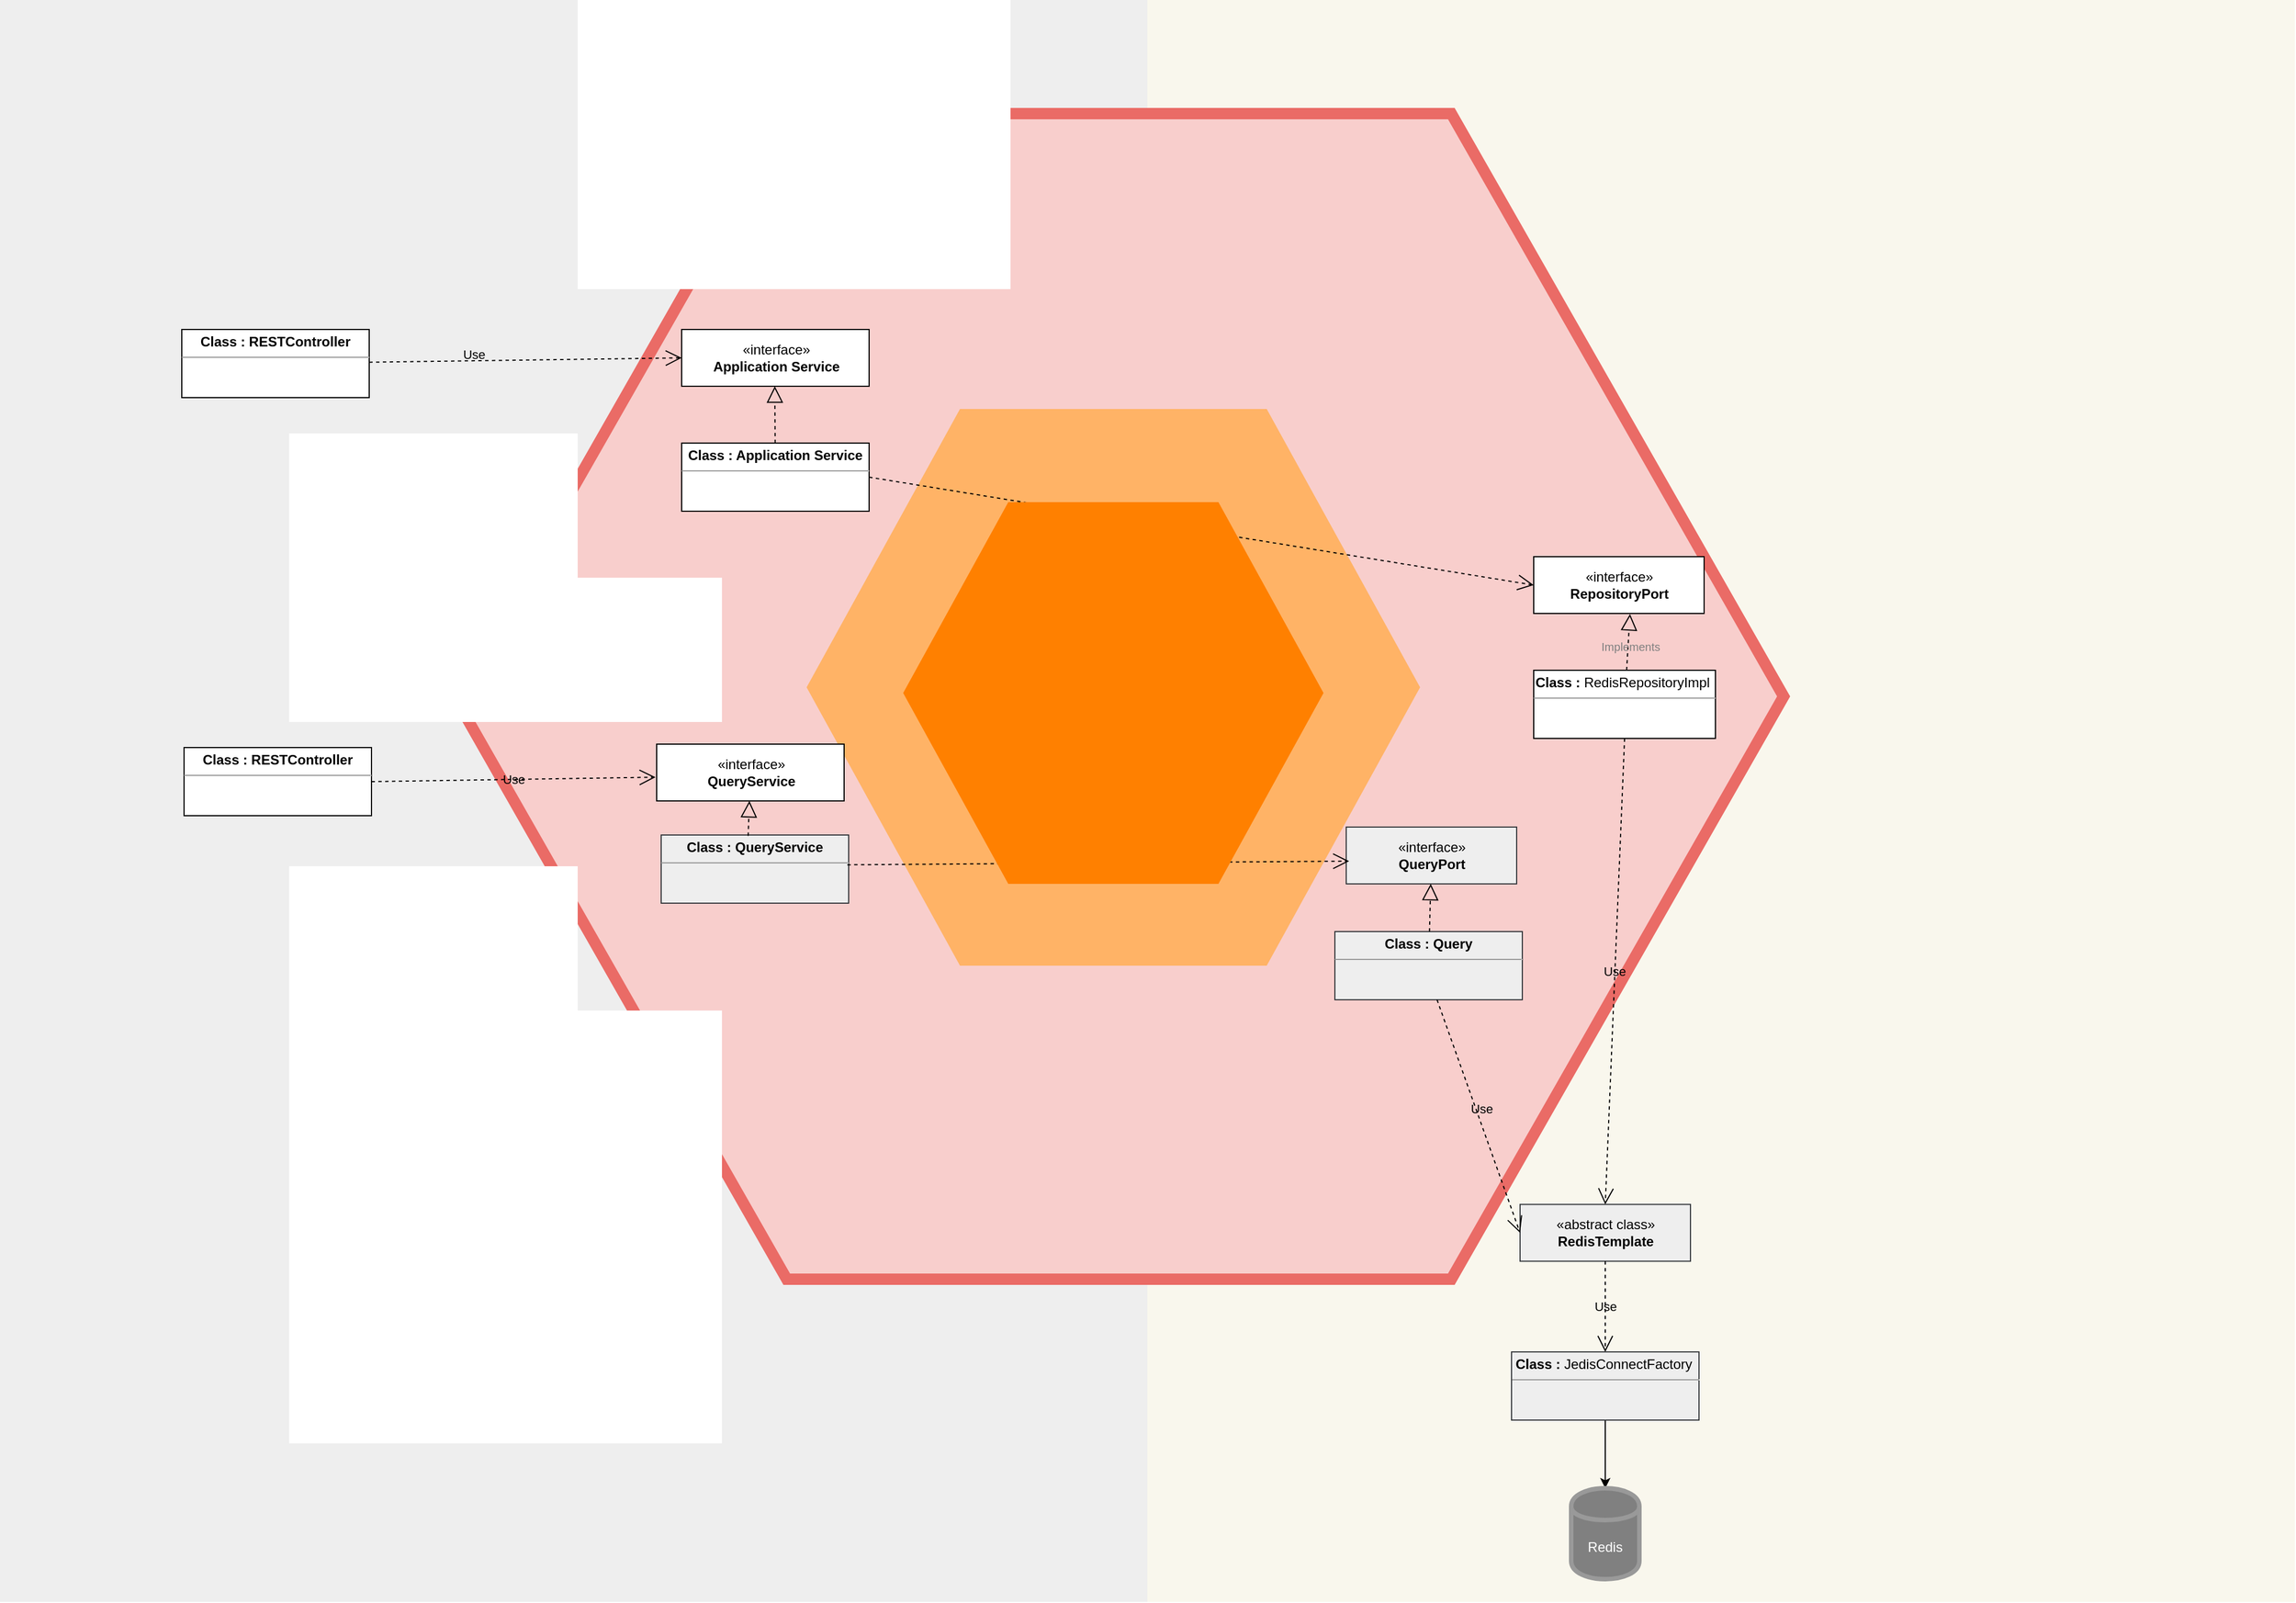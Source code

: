 <mxfile version="10.5.9" type="github"><diagram id="uu75s67zNT4JCThzK8az" name="Page-2"><mxGraphModel dx="2550" dy="839" grid="1" gridSize="10" guides="1" tooltips="1" connect="1" arrows="1" fold="1" page="1" pageScale="1" pageWidth="850" pageHeight="1100" math="0" shadow="0"><root><mxCell id="THZcV_0eTYr8oQKHxr5u-0"/><mxCell id="THZcV_0eTYr8oQKHxr5u-1" parent="THZcV_0eTYr8oQKHxr5u-0"/><mxCell id="THZcV_0eTYr8oQKHxr5u-43" value="" style="rounded=0;whiteSpace=wrap;html=1;fillColor=#f9f7ed;strokeColor=none;" vertex="1" parent="THZcV_0eTYr8oQKHxr5u-1"><mxGeometry x="210" y="150" width="1010" height="1410" as="geometry"/></mxCell><mxCell id="THZcV_0eTYr8oQKHxr5u-42" value="" style="rounded=0;whiteSpace=wrap;html=1;fillColor=#eeeeee;strokeColor=none;" vertex="1" parent="THZcV_0eTYr8oQKHxr5u-1"><mxGeometry x="-800" y="150" width="1010" height="1410" as="geometry"/></mxCell><mxCell id="THZcV_0eTYr8oQKHxr5u-37" value="" style="shape=hexagon;perimeter=hexagonPerimeter2;whiteSpace=wrap;html=1;strokeWidth=10;strokeColor=#EA6B66;fillColor=#F8CECC;" vertex="1" parent="THZcV_0eTYr8oQKHxr5u-1"><mxGeometry x="-400" y="250" width="1170" height="1026" as="geometry"/></mxCell><mxCell id="THZcV_0eTYr8oQKHxr5u-36" value="" style="shape=hexagon;perimeter=hexagonPerimeter2;whiteSpace=wrap;html=1;fillColor=#FFB366;strokeColor=none;" vertex="1" parent="THZcV_0eTYr8oQKHxr5u-1"><mxGeometry x="-90" y="510" width="540" height="490" as="geometry"/></mxCell><mxCell id="THZcV_0eTYr8oQKHxr5u-2" value="«abstract class»&lt;br&gt;&lt;b&gt;RedisTemplate&lt;/b&gt;&lt;br&gt;" style="html=1;fillColor=#eeeeee;strokeColor=#36393d;" vertex="1" parent="THZcV_0eTYr8oQKHxr5u-1"><mxGeometry x="538" y="1210.167" width="150" height="50" as="geometry"/></mxCell><mxCell id="THZcV_0eTYr8oQKHxr5u-47" value="" style="edgeStyle=orthogonalEdgeStyle;rounded=0;orthogonalLoop=1;jettySize=auto;html=1;exitX=0.5;exitY=1;exitDx=0;exitDy=0;" edge="1" parent="THZcV_0eTYr8oQKHxr5u-1" source="THZcV_0eTYr8oQKHxr5u-54" target="THZcV_0eTYr8oQKHxr5u-46"><mxGeometry relative="1" as="geometry"><mxPoint x="688" y="1430" as="sourcePoint"/></mxGeometry></mxCell><mxCell id="THZcV_0eTYr8oQKHxr5u-11" value="&lt;p style=&quot;margin: 0px ; margin-top: 4px ; text-align: center&quot;&gt;&lt;b&gt;Class :&amp;nbsp;&lt;/b&gt;&lt;span&gt;RedisRepositoryImpl&amp;nbsp;&lt;/span&gt;&lt;/p&gt;&lt;hr size=&quot;1&quot;&gt;&lt;div style=&quot;height: 2px&quot;&gt;&lt;/div&gt;" style="verticalAlign=top;align=left;overflow=fill;fontSize=12;fontFamily=Helvetica;html=1;" vertex="1" parent="THZcV_0eTYr8oQKHxr5u-1"><mxGeometry x="550" y="740" width="160" height="60" as="geometry"/></mxCell><mxCell id="THZcV_0eTYr8oQKHxr5u-12" value="Use" style="endArrow=open;endSize=12;dashed=1;html=1;exitX=0.5;exitY=1;exitDx=0;exitDy=0;entryX=0.5;entryY=0;entryDx=0;entryDy=0;labelBackgroundColor=none;" edge="1" parent="THZcV_0eTYr8oQKHxr5u-1" source="THZcV_0eTYr8oQKHxr5u-11" target="THZcV_0eTYr8oQKHxr5u-2"><mxGeometry width="160" relative="1" as="geometry"><mxPoint x="374" y="10" as="sourcePoint"/><mxPoint x="534" y="10" as="targetPoint"/></mxGeometry></mxCell><mxCell id="THZcV_0eTYr8oQKHxr5u-13" value="&lt;p style=&quot;margin: 0px ; margin-top: 4px ; text-align: center&quot;&gt;&lt;b&gt;Class : Query&lt;/b&gt;&lt;/p&gt;&lt;hr size=&quot;1&quot;&gt;&lt;div style=&quot;height: 2px&quot;&gt;&lt;/div&gt;" style="verticalAlign=top;align=left;overflow=fill;fontSize=12;fontFamily=Helvetica;html=1;fillColor=#eeeeee;strokeColor=#36393d;" vertex="1" parent="THZcV_0eTYr8oQKHxr5u-1"><mxGeometry x="375" y="970" width="165" height="60" as="geometry"/></mxCell><mxCell id="THZcV_0eTYr8oQKHxr5u-14" value="Use" style="endArrow=open;endSize=12;dashed=1;html=1;exitX=0.545;exitY=1;exitDx=0;exitDy=0;entryX=0;entryY=0.5;entryDx=0;entryDy=0;labelBackgroundColor=none;exitPerimeter=0;" edge="1" parent="THZcV_0eTYr8oQKHxr5u-1" source="THZcV_0eTYr8oQKHxr5u-13" target="THZcV_0eTYr8oQKHxr5u-2"><mxGeometry x="-0.05" y="5" width="160" relative="1" as="geometry"><mxPoint x="678" y="50" as="sourcePoint"/><mxPoint x="503" y="120" as="targetPoint"/><Array as="points"/><mxPoint as="offset"/></mxGeometry></mxCell><mxCell id="THZcV_0eTYr8oQKHxr5u-15" value="«interface»&lt;br&gt;&lt;b&gt;RepositoryPort&lt;/b&gt;&lt;br&gt;" style="html=1;" vertex="1" parent="THZcV_0eTYr8oQKHxr5u-1"><mxGeometry x="550" y="640" width="150" height="50" as="geometry"/></mxCell><mxCell id="THZcV_0eTYr8oQKHxr5u-18" value="uses" style="endArrow=open;endSize=12;dashed=1;html=1;exitX=1;exitY=0.5;exitDx=0;exitDy=0;entryX=0;entryY=0.5;entryDx=0;entryDy=0;labelBackgroundColor=none;" edge="1" parent="THZcV_0eTYr8oQKHxr5u-1" source="THZcV_0eTYr8oQKHxr5u-17" target="THZcV_0eTYr8oQKHxr5u-15"><mxGeometry width="160" relative="1" as="geometry"><mxPoint x="678" y="50" as="sourcePoint"/><mxPoint x="540" y="120" as="targetPoint"/></mxGeometry></mxCell><mxCell id="THZcV_0eTYr8oQKHxr5u-20" value="«interface»&lt;br&gt;&lt;b&gt;Application Service&lt;/b&gt;&lt;br&gt;" style="html=1;" vertex="1" parent="THZcV_0eTYr8oQKHxr5u-1"><mxGeometry x="-200" y="440" width="165" height="50" as="geometry"/></mxCell><mxCell id="THZcV_0eTYr8oQKHxr5u-24" value="&lt;p style=&quot;margin: 0px ; margin-top: 4px ; text-align: center&quot;&gt;&lt;b&gt;Class : RESTController&lt;/b&gt;&lt;/p&gt;&lt;hr size=&quot;1&quot;&gt;&lt;div style=&quot;height: 2px&quot;&gt;&lt;/div&gt;" style="verticalAlign=top;align=left;overflow=fill;fontSize=12;fontFamily=Helvetica;html=1;" vertex="1" parent="THZcV_0eTYr8oQKHxr5u-1"><mxGeometry x="-640" y="440" width="165" height="60" as="geometry"/></mxCell><mxCell id="THZcV_0eTYr8oQKHxr5u-25" value="Use" style="endArrow=open;endSize=12;dashed=1;html=1;exitX=1;exitY=0.5;exitDx=0;exitDy=0;entryX=-0.006;entryY=0.582;entryDx=0;entryDy=0;labelBackgroundColor=none;entryPerimeter=0;" edge="1" parent="THZcV_0eTYr8oQKHxr5u-1" source="5k2BoiYPALj59GiJ_-dn-7" target="5k2BoiYPALj59GiJ_-dn-8"><mxGeometry width="160" relative="1" as="geometry"><mxPoint x="-140" y="70" as="sourcePoint"/><mxPoint x="20" y="70" as="targetPoint"/></mxGeometry></mxCell><mxCell id="THZcV_0eTYr8oQKHxr5u-26" value="Use" style="endArrow=open;endSize=12;dashed=1;html=1;entryX=0;entryY=0.5;entryDx=0;entryDy=0;labelBackgroundColor=none;" edge="1" parent="THZcV_0eTYr8oQKHxr5u-1" source="THZcV_0eTYr8oQKHxr5u-24" target="THZcV_0eTYr8oQKHxr5u-20"><mxGeometry x="-0.331" y="6" width="160" relative="1" as="geometry"><mxPoint x="-165" y="-50" as="sourcePoint"/><mxPoint x="-20" y="20" as="targetPoint"/><mxPoint as="offset"/></mxGeometry></mxCell><mxCell id="THZcV_0eTYr8oQKHxr5u-17" value="&lt;p style=&quot;margin: 0px ; margin-top: 4px ; text-align: center&quot;&gt;&lt;b&gt;Class : Application Service&lt;/b&gt;&lt;/p&gt;&lt;hr size=&quot;1&quot;&gt;&lt;div style=&quot;height: 2px&quot;&gt;&lt;/div&gt;" style="verticalAlign=top;align=left;overflow=fill;fontSize=12;fontFamily=Helvetica;html=1;" vertex="1" parent="THZcV_0eTYr8oQKHxr5u-1"><mxGeometry x="-200" y="540" width="165" height="60" as="geometry"/></mxCell><mxCell id="THZcV_0eTYr8oQKHxr5u-21" value="" style="endArrow=block;dashed=1;endFill=0;endSize=12;html=1;" edge="1" parent="THZcV_0eTYr8oQKHxr5u-1" source="THZcV_0eTYr8oQKHxr5u-17"><mxGeometry width="160" relative="1" as="geometry"><mxPoint x="30" y="-20" as="sourcePoint"/><mxPoint x="-118" y="490" as="targetPoint"/></mxGeometry></mxCell><mxCell id="THZcV_0eTYr8oQKHxr5u-46" value="Redis" style="shape=cylinder;whiteSpace=wrap;html=1;boundedLbl=1;backgroundOutline=1;strokeColor=#999999;strokeWidth=4;fillColor=#808080;fontColor=#FFFFFF;" vertex="1" parent="THZcV_0eTYr8oQKHxr5u-1"><mxGeometry x="583" y="1460" width="60" height="80" as="geometry"/></mxCell><mxCell id="THZcV_0eTYr8oQKHxr5u-22" value="«interface»&lt;br&gt;&lt;b&gt;QueryPort&lt;/b&gt;&lt;br&gt;" style="html=1;fillColor=#eeeeee;strokeColor=#36393d;" vertex="1" parent="THZcV_0eTYr8oQKHxr5u-1"><mxGeometry x="385" y="878" width="150" height="50" as="geometry"/></mxCell><mxCell id="THZcV_0eTYr8oQKHxr5u-51" value="Use" style="endArrow=open;endSize=12;dashed=1;html=1;exitX=0.5;exitY=1;exitDx=0;exitDy=0;entryX=0.5;entryY=0;entryDx=0;entryDy=0;labelBackgroundColor=none;" edge="1" parent="THZcV_0eTYr8oQKHxr5u-1" source="THZcV_0eTYr8oQKHxr5u-2" target="THZcV_0eTYr8oQKHxr5u-54"><mxGeometry width="160" relative="1" as="geometry"><mxPoint x="430" y="1450" as="sourcePoint"/><mxPoint x="687.705" y="1370" as="targetPoint"/></mxGeometry></mxCell><mxCell id="THZcV_0eTYr8oQKHxr5u-54" value="&lt;p style=&quot;margin: 0px ; margin-top: 4px ; text-align: center&quot;&gt;&lt;b&gt;Class : &lt;/b&gt;JedisConnectFactory&lt;span&gt;&amp;nbsp;&lt;/span&gt;&lt;/p&gt;&lt;hr size=&quot;1&quot;&gt;&lt;div style=&quot;height: 2px&quot;&gt;&lt;/div&gt;" style="verticalAlign=top;align=left;overflow=fill;fontSize=12;fontFamily=Helvetica;html=1;fillColor=#eeeeee;strokeColor=#36393d;" vertex="1" parent="THZcV_0eTYr8oQKHxr5u-1"><mxGeometry x="530.5" y="1340" width="165" height="60" as="geometry"/></mxCell><mxCell id="THZcV_0eTYr8oQKHxr5u-56" value="" style="endArrow=block;dashed=1;endFill=0;endSize=12;html=1;" edge="1" parent="THZcV_0eTYr8oQKHxr5u-1" source="THZcV_0eTYr8oQKHxr5u-13" target="THZcV_0eTYr8oQKHxr5u-22"><mxGeometry width="160" relative="1" as="geometry"><mxPoint x="305" y="1190" as="sourcePoint"/><mxPoint x="666.781" y="1180" as="targetPoint"/></mxGeometry></mxCell><mxCell id="5k2BoiYPALj59GiJ_-dn-3" value="" style="endArrow=block;dashed=1;endFill=0;endSize=12;html=1;entryX=0.565;entryY=1.01;entryDx=0;entryDy=0;entryPerimeter=0;" edge="1" parent="THZcV_0eTYr8oQKHxr5u-1" source="THZcV_0eTYr8oQKHxr5u-11" target="THZcV_0eTYr8oQKHxr5u-15"><mxGeometry width="160" relative="1" as="geometry"><mxPoint x="542" y="540" as="sourcePoint"/><mxPoint x="-117.619" y="499.095" as="targetPoint"/></mxGeometry></mxCell><mxCell id="5k2BoiYPALj59GiJ_-dn-4" value="&lt;font style=&quot;font-size: 10px&quot;&gt;Implements&lt;/font&gt;" style="text;html=1;resizable=0;points=[];align=center;verticalAlign=middle;labelBackgroundColor=none;fontColor=#808080;" vertex="1" connectable="0" parent="5k2BoiYPALj59GiJ_-dn-3"><mxGeometry x="-0.132" y="-2" relative="1" as="geometry"><mxPoint as="offset"/></mxGeometry></mxCell><mxCell id="5k2BoiYPALj59GiJ_-dn-7" value="&lt;p style=&quot;margin: 0px ; margin-top: 4px ; text-align: center&quot;&gt;&lt;b&gt;Class : RESTController&lt;/b&gt;&lt;/p&gt;&lt;hr size=&quot;1&quot;&gt;&lt;div style=&quot;height: 2px&quot;&gt;&lt;/div&gt;" style="verticalAlign=top;align=left;overflow=fill;fontSize=12;fontFamily=Helvetica;html=1;" vertex="1" parent="THZcV_0eTYr8oQKHxr5u-1"><mxGeometry x="-638" y="808" width="165" height="60" as="geometry"/></mxCell><mxCell id="5k2BoiYPALj59GiJ_-dn-8" value="«interface»&lt;br&gt;&lt;b&gt;QueryService&lt;/b&gt;&lt;br&gt;" style="html=1;" vertex="1" parent="THZcV_0eTYr8oQKHxr5u-1"><mxGeometry x="-222" y="805" width="165" height="50" as="geometry"/></mxCell><mxCell id="5k2BoiYPALj59GiJ_-dn-9" value="&lt;p style=&quot;margin: 0px ; margin-top: 4px ; text-align: center&quot;&gt;&lt;b&gt;Class : QueryService&lt;/b&gt;&lt;/p&gt;&lt;hr size=&quot;1&quot;&gt;&lt;div style=&quot;height: 2px&quot;&gt;&lt;/div&gt;" style="verticalAlign=top;align=left;overflow=fill;fontSize=12;fontFamily=Helvetica;html=1;fillColor=#eeeeee;strokeColor=#36393d;" vertex="1" parent="THZcV_0eTYr8oQKHxr5u-1"><mxGeometry x="-218" y="885" width="165" height="60" as="geometry"/></mxCell><mxCell id="5k2BoiYPALj59GiJ_-dn-10" value="Use" style="endArrow=open;endSize=12;dashed=1;html=1;exitX=0.993;exitY=0.437;exitDx=0;exitDy=0;labelBackgroundColor=none;exitPerimeter=0;entryX=0.017;entryY=0.6;entryDx=0;entryDy=0;entryPerimeter=0;" edge="1" parent="THZcV_0eTYr8oQKHxr5u-1" source="5k2BoiYPALj59GiJ_-dn-9" target="THZcV_0eTYr8oQKHxr5u-22"><mxGeometry x="-0.05" y="5" width="160" relative="1" as="geometry"><mxPoint x="395.238" y="1160.048" as="sourcePoint"/><mxPoint x="548.095" y="1245.286" as="targetPoint"/><Array as="points"/><mxPoint as="offset"/></mxGeometry></mxCell><mxCell id="5k2BoiYPALj59GiJ_-dn-11" value="" style="endArrow=block;dashed=1;endFill=0;endSize=12;html=1;labelBackgroundColor=none;fontColor=#808080;exitX=0.464;exitY=0.013;exitDx=0;exitDy=0;exitPerimeter=0;" edge="1" parent="THZcV_0eTYr8oQKHxr5u-1" source="5k2BoiYPALj59GiJ_-dn-9" target="5k2BoiYPALj59GiJ_-dn-8"><mxGeometry width="160" relative="1" as="geometry"><mxPoint x="-350" y="1360" as="sourcePoint"/><mxPoint x="-190" y="1360" as="targetPoint"/></mxGeometry></mxCell><mxCell id="THZcV_0eTYr8oQKHxr5u-40" value="" style="shape=hexagon;perimeter=hexagonPerimeter2;whiteSpace=wrap;html=1;fillColor=#FF8000;strokeColor=none;fontColor=#ffffff;" vertex="1" parent="THZcV_0eTYr8oQKHxr5u-1"><mxGeometry x="-5" y="592" width="370" height="336" as="geometry"/></mxCell></root></mxGraphModel></diagram></mxfile>
